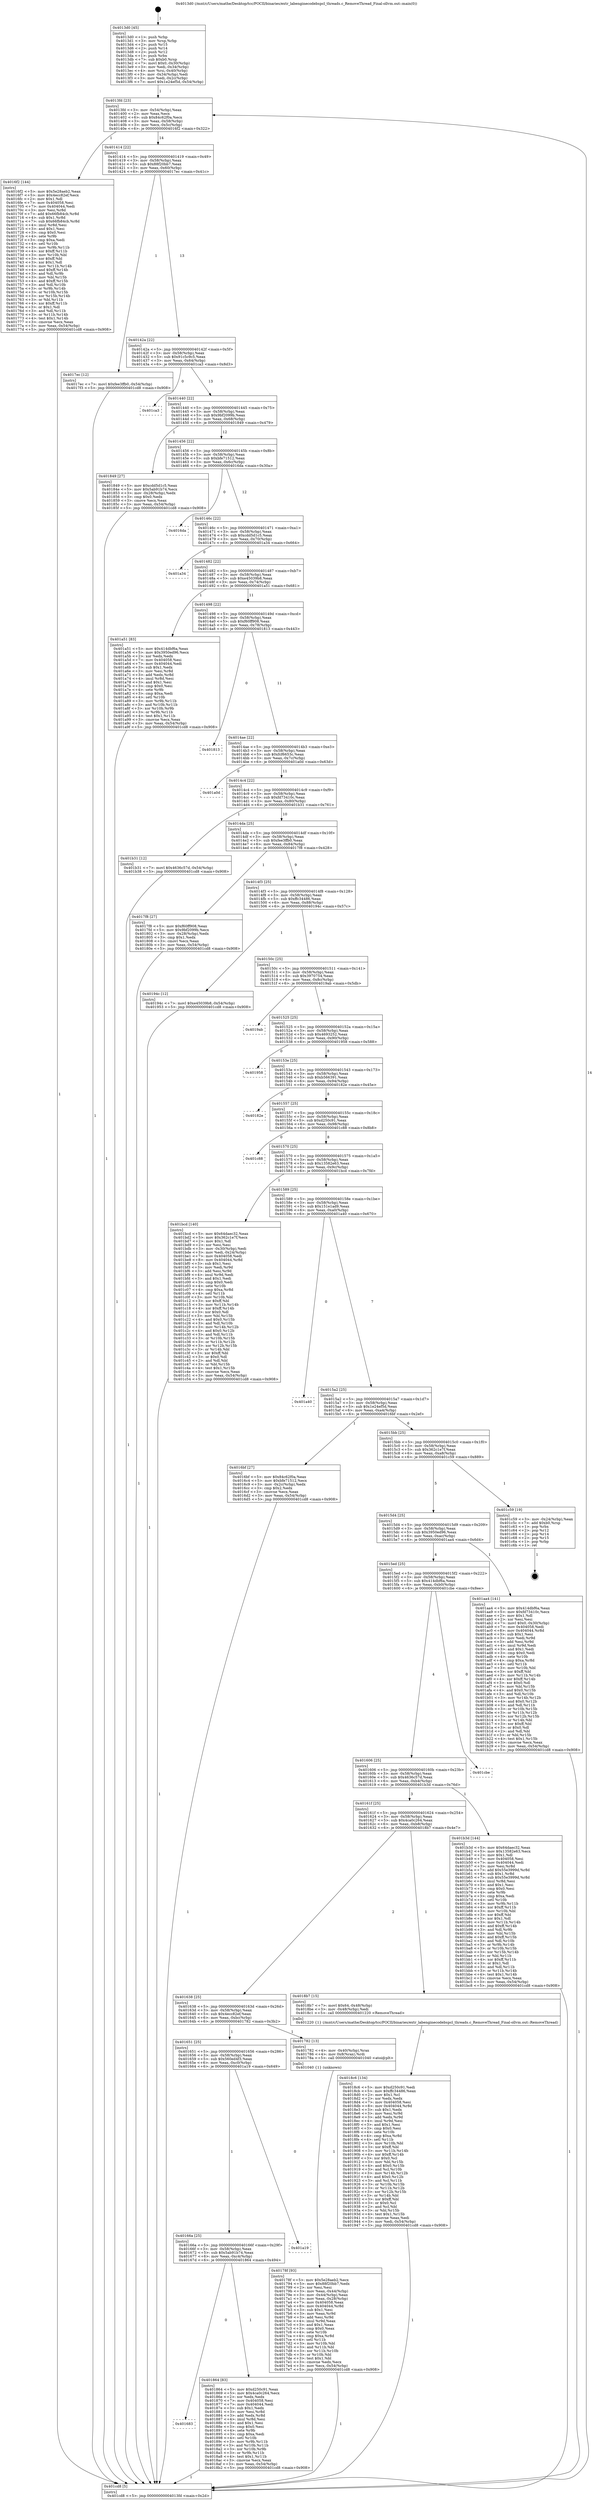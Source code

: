digraph "0x4013d0" {
  label = "0x4013d0 (/mnt/c/Users/mathe/Desktop/tcc/POCII/binaries/extr_labenginecodebspcl_threads.c_RemoveThread_Final-ollvm.out::main(0))"
  labelloc = "t"
  node[shape=record]

  Entry [label="",width=0.3,height=0.3,shape=circle,fillcolor=black,style=filled]
  "0x4013fd" [label="{
     0x4013fd [23]\l
     | [instrs]\l
     &nbsp;&nbsp;0x4013fd \<+3\>: mov -0x54(%rbp),%eax\l
     &nbsp;&nbsp;0x401400 \<+2\>: mov %eax,%ecx\l
     &nbsp;&nbsp;0x401402 \<+6\>: sub $0x84c62f0a,%ecx\l
     &nbsp;&nbsp;0x401408 \<+3\>: mov %eax,-0x58(%rbp)\l
     &nbsp;&nbsp;0x40140b \<+3\>: mov %ecx,-0x5c(%rbp)\l
     &nbsp;&nbsp;0x40140e \<+6\>: je 00000000004016f2 \<main+0x322\>\l
  }"]
  "0x4016f2" [label="{
     0x4016f2 [144]\l
     | [instrs]\l
     &nbsp;&nbsp;0x4016f2 \<+5\>: mov $0x5e28aeb2,%eax\l
     &nbsp;&nbsp;0x4016f7 \<+5\>: mov $0x4ecc82ef,%ecx\l
     &nbsp;&nbsp;0x4016fc \<+2\>: mov $0x1,%dl\l
     &nbsp;&nbsp;0x4016fe \<+7\>: mov 0x404058,%esi\l
     &nbsp;&nbsp;0x401705 \<+7\>: mov 0x404044,%edi\l
     &nbsp;&nbsp;0x40170c \<+3\>: mov %esi,%r8d\l
     &nbsp;&nbsp;0x40170f \<+7\>: add $0x66fb84cb,%r8d\l
     &nbsp;&nbsp;0x401716 \<+4\>: sub $0x1,%r8d\l
     &nbsp;&nbsp;0x40171a \<+7\>: sub $0x66fb84cb,%r8d\l
     &nbsp;&nbsp;0x401721 \<+4\>: imul %r8d,%esi\l
     &nbsp;&nbsp;0x401725 \<+3\>: and $0x1,%esi\l
     &nbsp;&nbsp;0x401728 \<+3\>: cmp $0x0,%esi\l
     &nbsp;&nbsp;0x40172b \<+4\>: sete %r9b\l
     &nbsp;&nbsp;0x40172f \<+3\>: cmp $0xa,%edi\l
     &nbsp;&nbsp;0x401732 \<+4\>: setl %r10b\l
     &nbsp;&nbsp;0x401736 \<+3\>: mov %r9b,%r11b\l
     &nbsp;&nbsp;0x401739 \<+4\>: xor $0xff,%r11b\l
     &nbsp;&nbsp;0x40173d \<+3\>: mov %r10b,%bl\l
     &nbsp;&nbsp;0x401740 \<+3\>: xor $0xff,%bl\l
     &nbsp;&nbsp;0x401743 \<+3\>: xor $0x1,%dl\l
     &nbsp;&nbsp;0x401746 \<+3\>: mov %r11b,%r14b\l
     &nbsp;&nbsp;0x401749 \<+4\>: and $0xff,%r14b\l
     &nbsp;&nbsp;0x40174d \<+3\>: and %dl,%r9b\l
     &nbsp;&nbsp;0x401750 \<+3\>: mov %bl,%r15b\l
     &nbsp;&nbsp;0x401753 \<+4\>: and $0xff,%r15b\l
     &nbsp;&nbsp;0x401757 \<+3\>: and %dl,%r10b\l
     &nbsp;&nbsp;0x40175a \<+3\>: or %r9b,%r14b\l
     &nbsp;&nbsp;0x40175d \<+3\>: or %r10b,%r15b\l
     &nbsp;&nbsp;0x401760 \<+3\>: xor %r15b,%r14b\l
     &nbsp;&nbsp;0x401763 \<+3\>: or %bl,%r11b\l
     &nbsp;&nbsp;0x401766 \<+4\>: xor $0xff,%r11b\l
     &nbsp;&nbsp;0x40176a \<+3\>: or $0x1,%dl\l
     &nbsp;&nbsp;0x40176d \<+3\>: and %dl,%r11b\l
     &nbsp;&nbsp;0x401770 \<+3\>: or %r11b,%r14b\l
     &nbsp;&nbsp;0x401773 \<+4\>: test $0x1,%r14b\l
     &nbsp;&nbsp;0x401777 \<+3\>: cmovne %ecx,%eax\l
     &nbsp;&nbsp;0x40177a \<+3\>: mov %eax,-0x54(%rbp)\l
     &nbsp;&nbsp;0x40177d \<+5\>: jmp 0000000000401cd8 \<main+0x908\>\l
  }"]
  "0x401414" [label="{
     0x401414 [22]\l
     | [instrs]\l
     &nbsp;&nbsp;0x401414 \<+5\>: jmp 0000000000401419 \<main+0x49\>\l
     &nbsp;&nbsp;0x401419 \<+3\>: mov -0x58(%rbp),%eax\l
     &nbsp;&nbsp;0x40141c \<+5\>: sub $0x88f20bb7,%eax\l
     &nbsp;&nbsp;0x401421 \<+3\>: mov %eax,-0x60(%rbp)\l
     &nbsp;&nbsp;0x401424 \<+6\>: je 00000000004017ec \<main+0x41c\>\l
  }"]
  Exit [label="",width=0.3,height=0.3,shape=circle,fillcolor=black,style=filled,peripheries=2]
  "0x4017ec" [label="{
     0x4017ec [12]\l
     | [instrs]\l
     &nbsp;&nbsp;0x4017ec \<+7\>: movl $0xfee3ffb0,-0x54(%rbp)\l
     &nbsp;&nbsp;0x4017f3 \<+5\>: jmp 0000000000401cd8 \<main+0x908\>\l
  }"]
  "0x40142a" [label="{
     0x40142a [22]\l
     | [instrs]\l
     &nbsp;&nbsp;0x40142a \<+5\>: jmp 000000000040142f \<main+0x5f\>\l
     &nbsp;&nbsp;0x40142f \<+3\>: mov -0x58(%rbp),%eax\l
     &nbsp;&nbsp;0x401432 \<+5\>: sub $0x91c5c9c5,%eax\l
     &nbsp;&nbsp;0x401437 \<+3\>: mov %eax,-0x64(%rbp)\l
     &nbsp;&nbsp;0x40143a \<+6\>: je 0000000000401ca3 \<main+0x8d3\>\l
  }"]
  "0x4018c6" [label="{
     0x4018c6 [134]\l
     | [instrs]\l
     &nbsp;&nbsp;0x4018c6 \<+5\>: mov $0xd250c91,%edi\l
     &nbsp;&nbsp;0x4018cb \<+5\>: mov $0xffc34486,%eax\l
     &nbsp;&nbsp;0x4018d0 \<+2\>: mov $0x1,%cl\l
     &nbsp;&nbsp;0x4018d2 \<+2\>: xor %edx,%edx\l
     &nbsp;&nbsp;0x4018d4 \<+7\>: mov 0x404058,%esi\l
     &nbsp;&nbsp;0x4018db \<+8\>: mov 0x404044,%r8d\l
     &nbsp;&nbsp;0x4018e3 \<+3\>: sub $0x1,%edx\l
     &nbsp;&nbsp;0x4018e6 \<+3\>: mov %esi,%r9d\l
     &nbsp;&nbsp;0x4018e9 \<+3\>: add %edx,%r9d\l
     &nbsp;&nbsp;0x4018ec \<+4\>: imul %r9d,%esi\l
     &nbsp;&nbsp;0x4018f0 \<+3\>: and $0x1,%esi\l
     &nbsp;&nbsp;0x4018f3 \<+3\>: cmp $0x0,%esi\l
     &nbsp;&nbsp;0x4018f6 \<+4\>: sete %r10b\l
     &nbsp;&nbsp;0x4018fa \<+4\>: cmp $0xa,%r8d\l
     &nbsp;&nbsp;0x4018fe \<+4\>: setl %r11b\l
     &nbsp;&nbsp;0x401902 \<+3\>: mov %r10b,%bl\l
     &nbsp;&nbsp;0x401905 \<+3\>: xor $0xff,%bl\l
     &nbsp;&nbsp;0x401908 \<+3\>: mov %r11b,%r14b\l
     &nbsp;&nbsp;0x40190b \<+4\>: xor $0xff,%r14b\l
     &nbsp;&nbsp;0x40190f \<+3\>: xor $0x0,%cl\l
     &nbsp;&nbsp;0x401912 \<+3\>: mov %bl,%r15b\l
     &nbsp;&nbsp;0x401915 \<+4\>: and $0x0,%r15b\l
     &nbsp;&nbsp;0x401919 \<+3\>: and %cl,%r10b\l
     &nbsp;&nbsp;0x40191c \<+3\>: mov %r14b,%r12b\l
     &nbsp;&nbsp;0x40191f \<+4\>: and $0x0,%r12b\l
     &nbsp;&nbsp;0x401923 \<+3\>: and %cl,%r11b\l
     &nbsp;&nbsp;0x401926 \<+3\>: or %r10b,%r15b\l
     &nbsp;&nbsp;0x401929 \<+3\>: or %r11b,%r12b\l
     &nbsp;&nbsp;0x40192c \<+3\>: xor %r12b,%r15b\l
     &nbsp;&nbsp;0x40192f \<+3\>: or %r14b,%bl\l
     &nbsp;&nbsp;0x401932 \<+3\>: xor $0xff,%bl\l
     &nbsp;&nbsp;0x401935 \<+3\>: or $0x0,%cl\l
     &nbsp;&nbsp;0x401938 \<+2\>: and %cl,%bl\l
     &nbsp;&nbsp;0x40193a \<+3\>: or %bl,%r15b\l
     &nbsp;&nbsp;0x40193d \<+4\>: test $0x1,%r15b\l
     &nbsp;&nbsp;0x401941 \<+3\>: cmovne %eax,%edi\l
     &nbsp;&nbsp;0x401944 \<+3\>: mov %edi,-0x54(%rbp)\l
     &nbsp;&nbsp;0x401947 \<+5\>: jmp 0000000000401cd8 \<main+0x908\>\l
  }"]
  "0x401ca3" [label="{
     0x401ca3\l
  }", style=dashed]
  "0x401440" [label="{
     0x401440 [22]\l
     | [instrs]\l
     &nbsp;&nbsp;0x401440 \<+5\>: jmp 0000000000401445 \<main+0x75\>\l
     &nbsp;&nbsp;0x401445 \<+3\>: mov -0x58(%rbp),%eax\l
     &nbsp;&nbsp;0x401448 \<+5\>: sub $0x9bf2099b,%eax\l
     &nbsp;&nbsp;0x40144d \<+3\>: mov %eax,-0x68(%rbp)\l
     &nbsp;&nbsp;0x401450 \<+6\>: je 0000000000401849 \<main+0x479\>\l
  }"]
  "0x401683" [label="{
     0x401683\l
  }", style=dashed]
  "0x401849" [label="{
     0x401849 [27]\l
     | [instrs]\l
     &nbsp;&nbsp;0x401849 \<+5\>: mov $0xcdd5d1c5,%eax\l
     &nbsp;&nbsp;0x40184e \<+5\>: mov $0x5ab91b74,%ecx\l
     &nbsp;&nbsp;0x401853 \<+3\>: mov -0x28(%rbp),%edx\l
     &nbsp;&nbsp;0x401856 \<+3\>: cmp $0x0,%edx\l
     &nbsp;&nbsp;0x401859 \<+3\>: cmove %ecx,%eax\l
     &nbsp;&nbsp;0x40185c \<+3\>: mov %eax,-0x54(%rbp)\l
     &nbsp;&nbsp;0x40185f \<+5\>: jmp 0000000000401cd8 \<main+0x908\>\l
  }"]
  "0x401456" [label="{
     0x401456 [22]\l
     | [instrs]\l
     &nbsp;&nbsp;0x401456 \<+5\>: jmp 000000000040145b \<main+0x8b\>\l
     &nbsp;&nbsp;0x40145b \<+3\>: mov -0x58(%rbp),%eax\l
     &nbsp;&nbsp;0x40145e \<+5\>: sub $0xbfe71512,%eax\l
     &nbsp;&nbsp;0x401463 \<+3\>: mov %eax,-0x6c(%rbp)\l
     &nbsp;&nbsp;0x401466 \<+6\>: je 00000000004016da \<main+0x30a\>\l
  }"]
  "0x401864" [label="{
     0x401864 [83]\l
     | [instrs]\l
     &nbsp;&nbsp;0x401864 \<+5\>: mov $0xd250c91,%eax\l
     &nbsp;&nbsp;0x401869 \<+5\>: mov $0x4ca0c264,%ecx\l
     &nbsp;&nbsp;0x40186e \<+2\>: xor %edx,%edx\l
     &nbsp;&nbsp;0x401870 \<+7\>: mov 0x404058,%esi\l
     &nbsp;&nbsp;0x401877 \<+7\>: mov 0x404044,%edi\l
     &nbsp;&nbsp;0x40187e \<+3\>: sub $0x1,%edx\l
     &nbsp;&nbsp;0x401881 \<+3\>: mov %esi,%r8d\l
     &nbsp;&nbsp;0x401884 \<+3\>: add %edx,%r8d\l
     &nbsp;&nbsp;0x401887 \<+4\>: imul %r8d,%esi\l
     &nbsp;&nbsp;0x40188b \<+3\>: and $0x1,%esi\l
     &nbsp;&nbsp;0x40188e \<+3\>: cmp $0x0,%esi\l
     &nbsp;&nbsp;0x401891 \<+4\>: sete %r9b\l
     &nbsp;&nbsp;0x401895 \<+3\>: cmp $0xa,%edi\l
     &nbsp;&nbsp;0x401898 \<+4\>: setl %r10b\l
     &nbsp;&nbsp;0x40189c \<+3\>: mov %r9b,%r11b\l
     &nbsp;&nbsp;0x40189f \<+3\>: and %r10b,%r11b\l
     &nbsp;&nbsp;0x4018a2 \<+3\>: xor %r10b,%r9b\l
     &nbsp;&nbsp;0x4018a5 \<+3\>: or %r9b,%r11b\l
     &nbsp;&nbsp;0x4018a8 \<+4\>: test $0x1,%r11b\l
     &nbsp;&nbsp;0x4018ac \<+3\>: cmovne %ecx,%eax\l
     &nbsp;&nbsp;0x4018af \<+3\>: mov %eax,-0x54(%rbp)\l
     &nbsp;&nbsp;0x4018b2 \<+5\>: jmp 0000000000401cd8 \<main+0x908\>\l
  }"]
  "0x4016da" [label="{
     0x4016da\l
  }", style=dashed]
  "0x40146c" [label="{
     0x40146c [22]\l
     | [instrs]\l
     &nbsp;&nbsp;0x40146c \<+5\>: jmp 0000000000401471 \<main+0xa1\>\l
     &nbsp;&nbsp;0x401471 \<+3\>: mov -0x58(%rbp),%eax\l
     &nbsp;&nbsp;0x401474 \<+5\>: sub $0xcdd5d1c5,%eax\l
     &nbsp;&nbsp;0x401479 \<+3\>: mov %eax,-0x70(%rbp)\l
     &nbsp;&nbsp;0x40147c \<+6\>: je 0000000000401a34 \<main+0x664\>\l
  }"]
  "0x40166a" [label="{
     0x40166a [25]\l
     | [instrs]\l
     &nbsp;&nbsp;0x40166a \<+5\>: jmp 000000000040166f \<main+0x29f\>\l
     &nbsp;&nbsp;0x40166f \<+3\>: mov -0x58(%rbp),%eax\l
     &nbsp;&nbsp;0x401672 \<+5\>: sub $0x5ab91b74,%eax\l
     &nbsp;&nbsp;0x401677 \<+6\>: mov %eax,-0xc4(%rbp)\l
     &nbsp;&nbsp;0x40167d \<+6\>: je 0000000000401864 \<main+0x494\>\l
  }"]
  "0x401a34" [label="{
     0x401a34\l
  }", style=dashed]
  "0x401482" [label="{
     0x401482 [22]\l
     | [instrs]\l
     &nbsp;&nbsp;0x401482 \<+5\>: jmp 0000000000401487 \<main+0xb7\>\l
     &nbsp;&nbsp;0x401487 \<+3\>: mov -0x58(%rbp),%eax\l
     &nbsp;&nbsp;0x40148a \<+5\>: sub $0xe45039b8,%eax\l
     &nbsp;&nbsp;0x40148f \<+3\>: mov %eax,-0x74(%rbp)\l
     &nbsp;&nbsp;0x401492 \<+6\>: je 0000000000401a51 \<main+0x681\>\l
  }"]
  "0x401a19" [label="{
     0x401a19\l
  }", style=dashed]
  "0x401a51" [label="{
     0x401a51 [83]\l
     | [instrs]\l
     &nbsp;&nbsp;0x401a51 \<+5\>: mov $0x414dbf6a,%eax\l
     &nbsp;&nbsp;0x401a56 \<+5\>: mov $0x3950ed96,%ecx\l
     &nbsp;&nbsp;0x401a5b \<+2\>: xor %edx,%edx\l
     &nbsp;&nbsp;0x401a5d \<+7\>: mov 0x404058,%esi\l
     &nbsp;&nbsp;0x401a64 \<+7\>: mov 0x404044,%edi\l
     &nbsp;&nbsp;0x401a6b \<+3\>: sub $0x1,%edx\l
     &nbsp;&nbsp;0x401a6e \<+3\>: mov %esi,%r8d\l
     &nbsp;&nbsp;0x401a71 \<+3\>: add %edx,%r8d\l
     &nbsp;&nbsp;0x401a74 \<+4\>: imul %r8d,%esi\l
     &nbsp;&nbsp;0x401a78 \<+3\>: and $0x1,%esi\l
     &nbsp;&nbsp;0x401a7b \<+3\>: cmp $0x0,%esi\l
     &nbsp;&nbsp;0x401a7e \<+4\>: sete %r9b\l
     &nbsp;&nbsp;0x401a82 \<+3\>: cmp $0xa,%edi\l
     &nbsp;&nbsp;0x401a85 \<+4\>: setl %r10b\l
     &nbsp;&nbsp;0x401a89 \<+3\>: mov %r9b,%r11b\l
     &nbsp;&nbsp;0x401a8c \<+3\>: and %r10b,%r11b\l
     &nbsp;&nbsp;0x401a8f \<+3\>: xor %r10b,%r9b\l
     &nbsp;&nbsp;0x401a92 \<+3\>: or %r9b,%r11b\l
     &nbsp;&nbsp;0x401a95 \<+4\>: test $0x1,%r11b\l
     &nbsp;&nbsp;0x401a99 \<+3\>: cmovne %ecx,%eax\l
     &nbsp;&nbsp;0x401a9c \<+3\>: mov %eax,-0x54(%rbp)\l
     &nbsp;&nbsp;0x401a9f \<+5\>: jmp 0000000000401cd8 \<main+0x908\>\l
  }"]
  "0x401498" [label="{
     0x401498 [22]\l
     | [instrs]\l
     &nbsp;&nbsp;0x401498 \<+5\>: jmp 000000000040149d \<main+0xcd\>\l
     &nbsp;&nbsp;0x40149d \<+3\>: mov -0x58(%rbp),%eax\l
     &nbsp;&nbsp;0x4014a0 \<+5\>: sub $0xf60ff908,%eax\l
     &nbsp;&nbsp;0x4014a5 \<+3\>: mov %eax,-0x78(%rbp)\l
     &nbsp;&nbsp;0x4014a8 \<+6\>: je 0000000000401813 \<main+0x443\>\l
  }"]
  "0x40178f" [label="{
     0x40178f [93]\l
     | [instrs]\l
     &nbsp;&nbsp;0x40178f \<+5\>: mov $0x5e28aeb2,%ecx\l
     &nbsp;&nbsp;0x401794 \<+5\>: mov $0x88f20bb7,%edx\l
     &nbsp;&nbsp;0x401799 \<+2\>: xor %esi,%esi\l
     &nbsp;&nbsp;0x40179b \<+3\>: mov %eax,-0x44(%rbp)\l
     &nbsp;&nbsp;0x40179e \<+3\>: mov -0x44(%rbp),%eax\l
     &nbsp;&nbsp;0x4017a1 \<+3\>: mov %eax,-0x28(%rbp)\l
     &nbsp;&nbsp;0x4017a4 \<+7\>: mov 0x404058,%eax\l
     &nbsp;&nbsp;0x4017ab \<+8\>: mov 0x404044,%r8d\l
     &nbsp;&nbsp;0x4017b3 \<+3\>: sub $0x1,%esi\l
     &nbsp;&nbsp;0x4017b6 \<+3\>: mov %eax,%r9d\l
     &nbsp;&nbsp;0x4017b9 \<+3\>: add %esi,%r9d\l
     &nbsp;&nbsp;0x4017bc \<+4\>: imul %r9d,%eax\l
     &nbsp;&nbsp;0x4017c0 \<+3\>: and $0x1,%eax\l
     &nbsp;&nbsp;0x4017c3 \<+3\>: cmp $0x0,%eax\l
     &nbsp;&nbsp;0x4017c6 \<+4\>: sete %r10b\l
     &nbsp;&nbsp;0x4017ca \<+4\>: cmp $0xa,%r8d\l
     &nbsp;&nbsp;0x4017ce \<+4\>: setl %r11b\l
     &nbsp;&nbsp;0x4017d2 \<+3\>: mov %r10b,%bl\l
     &nbsp;&nbsp;0x4017d5 \<+3\>: and %r11b,%bl\l
     &nbsp;&nbsp;0x4017d8 \<+3\>: xor %r11b,%r10b\l
     &nbsp;&nbsp;0x4017db \<+3\>: or %r10b,%bl\l
     &nbsp;&nbsp;0x4017de \<+3\>: test $0x1,%bl\l
     &nbsp;&nbsp;0x4017e1 \<+3\>: cmovne %edx,%ecx\l
     &nbsp;&nbsp;0x4017e4 \<+3\>: mov %ecx,-0x54(%rbp)\l
     &nbsp;&nbsp;0x4017e7 \<+5\>: jmp 0000000000401cd8 \<main+0x908\>\l
  }"]
  "0x401813" [label="{
     0x401813\l
  }", style=dashed]
  "0x4014ae" [label="{
     0x4014ae [22]\l
     | [instrs]\l
     &nbsp;&nbsp;0x4014ae \<+5\>: jmp 00000000004014b3 \<main+0xe3\>\l
     &nbsp;&nbsp;0x4014b3 \<+3\>: mov -0x58(%rbp),%eax\l
     &nbsp;&nbsp;0x4014b6 \<+5\>: sub $0xfcf6653c,%eax\l
     &nbsp;&nbsp;0x4014bb \<+3\>: mov %eax,-0x7c(%rbp)\l
     &nbsp;&nbsp;0x4014be \<+6\>: je 0000000000401a0d \<main+0x63d\>\l
  }"]
  "0x401651" [label="{
     0x401651 [25]\l
     | [instrs]\l
     &nbsp;&nbsp;0x401651 \<+5\>: jmp 0000000000401656 \<main+0x286\>\l
     &nbsp;&nbsp;0x401656 \<+3\>: mov -0x58(%rbp),%eax\l
     &nbsp;&nbsp;0x401659 \<+5\>: sub $0x560ed4f3,%eax\l
     &nbsp;&nbsp;0x40165e \<+6\>: mov %eax,-0xc0(%rbp)\l
     &nbsp;&nbsp;0x401664 \<+6\>: je 0000000000401a19 \<main+0x649\>\l
  }"]
  "0x401a0d" [label="{
     0x401a0d\l
  }", style=dashed]
  "0x4014c4" [label="{
     0x4014c4 [22]\l
     | [instrs]\l
     &nbsp;&nbsp;0x4014c4 \<+5\>: jmp 00000000004014c9 \<main+0xf9\>\l
     &nbsp;&nbsp;0x4014c9 \<+3\>: mov -0x58(%rbp),%eax\l
     &nbsp;&nbsp;0x4014cc \<+5\>: sub $0xfd73410c,%eax\l
     &nbsp;&nbsp;0x4014d1 \<+3\>: mov %eax,-0x80(%rbp)\l
     &nbsp;&nbsp;0x4014d4 \<+6\>: je 0000000000401b31 \<main+0x761\>\l
  }"]
  "0x401782" [label="{
     0x401782 [13]\l
     | [instrs]\l
     &nbsp;&nbsp;0x401782 \<+4\>: mov -0x40(%rbp),%rax\l
     &nbsp;&nbsp;0x401786 \<+4\>: mov 0x8(%rax),%rdi\l
     &nbsp;&nbsp;0x40178a \<+5\>: call 0000000000401040 \<atoi@plt\>\l
     | [calls]\l
     &nbsp;&nbsp;0x401040 \{1\} (unknown)\l
  }"]
  "0x401b31" [label="{
     0x401b31 [12]\l
     | [instrs]\l
     &nbsp;&nbsp;0x401b31 \<+7\>: movl $0x4636c57d,-0x54(%rbp)\l
     &nbsp;&nbsp;0x401b38 \<+5\>: jmp 0000000000401cd8 \<main+0x908\>\l
  }"]
  "0x4014da" [label="{
     0x4014da [25]\l
     | [instrs]\l
     &nbsp;&nbsp;0x4014da \<+5\>: jmp 00000000004014df \<main+0x10f\>\l
     &nbsp;&nbsp;0x4014df \<+3\>: mov -0x58(%rbp),%eax\l
     &nbsp;&nbsp;0x4014e2 \<+5\>: sub $0xfee3ffb0,%eax\l
     &nbsp;&nbsp;0x4014e7 \<+6\>: mov %eax,-0x84(%rbp)\l
     &nbsp;&nbsp;0x4014ed \<+6\>: je 00000000004017f8 \<main+0x428\>\l
  }"]
  "0x401638" [label="{
     0x401638 [25]\l
     | [instrs]\l
     &nbsp;&nbsp;0x401638 \<+5\>: jmp 000000000040163d \<main+0x26d\>\l
     &nbsp;&nbsp;0x40163d \<+3\>: mov -0x58(%rbp),%eax\l
     &nbsp;&nbsp;0x401640 \<+5\>: sub $0x4ecc82ef,%eax\l
     &nbsp;&nbsp;0x401645 \<+6\>: mov %eax,-0xbc(%rbp)\l
     &nbsp;&nbsp;0x40164b \<+6\>: je 0000000000401782 \<main+0x3b2\>\l
  }"]
  "0x4017f8" [label="{
     0x4017f8 [27]\l
     | [instrs]\l
     &nbsp;&nbsp;0x4017f8 \<+5\>: mov $0xf60ff908,%eax\l
     &nbsp;&nbsp;0x4017fd \<+5\>: mov $0x9bf2099b,%ecx\l
     &nbsp;&nbsp;0x401802 \<+3\>: mov -0x28(%rbp),%edx\l
     &nbsp;&nbsp;0x401805 \<+3\>: cmp $0x1,%edx\l
     &nbsp;&nbsp;0x401808 \<+3\>: cmovl %ecx,%eax\l
     &nbsp;&nbsp;0x40180b \<+3\>: mov %eax,-0x54(%rbp)\l
     &nbsp;&nbsp;0x40180e \<+5\>: jmp 0000000000401cd8 \<main+0x908\>\l
  }"]
  "0x4014f3" [label="{
     0x4014f3 [25]\l
     | [instrs]\l
     &nbsp;&nbsp;0x4014f3 \<+5\>: jmp 00000000004014f8 \<main+0x128\>\l
     &nbsp;&nbsp;0x4014f8 \<+3\>: mov -0x58(%rbp),%eax\l
     &nbsp;&nbsp;0x4014fb \<+5\>: sub $0xffc34486,%eax\l
     &nbsp;&nbsp;0x401500 \<+6\>: mov %eax,-0x88(%rbp)\l
     &nbsp;&nbsp;0x401506 \<+6\>: je 000000000040194c \<main+0x57c\>\l
  }"]
  "0x4018b7" [label="{
     0x4018b7 [15]\l
     | [instrs]\l
     &nbsp;&nbsp;0x4018b7 \<+7\>: movl $0x64,-0x48(%rbp)\l
     &nbsp;&nbsp;0x4018be \<+3\>: mov -0x48(%rbp),%edi\l
     &nbsp;&nbsp;0x4018c1 \<+5\>: call 0000000000401220 \<RemoveThread\>\l
     | [calls]\l
     &nbsp;&nbsp;0x401220 \{1\} (/mnt/c/Users/mathe/Desktop/tcc/POCII/binaries/extr_labenginecodebspcl_threads.c_RemoveThread_Final-ollvm.out::RemoveThread)\l
  }"]
  "0x40194c" [label="{
     0x40194c [12]\l
     | [instrs]\l
     &nbsp;&nbsp;0x40194c \<+7\>: movl $0xe45039b8,-0x54(%rbp)\l
     &nbsp;&nbsp;0x401953 \<+5\>: jmp 0000000000401cd8 \<main+0x908\>\l
  }"]
  "0x40150c" [label="{
     0x40150c [25]\l
     | [instrs]\l
     &nbsp;&nbsp;0x40150c \<+5\>: jmp 0000000000401511 \<main+0x141\>\l
     &nbsp;&nbsp;0x401511 \<+3\>: mov -0x58(%rbp),%eax\l
     &nbsp;&nbsp;0x401514 \<+5\>: sub $0x3970754,%eax\l
     &nbsp;&nbsp;0x401519 \<+6\>: mov %eax,-0x8c(%rbp)\l
     &nbsp;&nbsp;0x40151f \<+6\>: je 00000000004019ab \<main+0x5db\>\l
  }"]
  "0x40161f" [label="{
     0x40161f [25]\l
     | [instrs]\l
     &nbsp;&nbsp;0x40161f \<+5\>: jmp 0000000000401624 \<main+0x254\>\l
     &nbsp;&nbsp;0x401624 \<+3\>: mov -0x58(%rbp),%eax\l
     &nbsp;&nbsp;0x401627 \<+5\>: sub $0x4ca0c264,%eax\l
     &nbsp;&nbsp;0x40162c \<+6\>: mov %eax,-0xb8(%rbp)\l
     &nbsp;&nbsp;0x401632 \<+6\>: je 00000000004018b7 \<main+0x4e7\>\l
  }"]
  "0x4019ab" [label="{
     0x4019ab\l
  }", style=dashed]
  "0x401525" [label="{
     0x401525 [25]\l
     | [instrs]\l
     &nbsp;&nbsp;0x401525 \<+5\>: jmp 000000000040152a \<main+0x15a\>\l
     &nbsp;&nbsp;0x40152a \<+3\>: mov -0x58(%rbp),%eax\l
     &nbsp;&nbsp;0x40152d \<+5\>: sub $0x4693252,%eax\l
     &nbsp;&nbsp;0x401532 \<+6\>: mov %eax,-0x90(%rbp)\l
     &nbsp;&nbsp;0x401538 \<+6\>: je 0000000000401958 \<main+0x588\>\l
  }"]
  "0x401b3d" [label="{
     0x401b3d [144]\l
     | [instrs]\l
     &nbsp;&nbsp;0x401b3d \<+5\>: mov $0x64daec32,%eax\l
     &nbsp;&nbsp;0x401b42 \<+5\>: mov $0x13582e63,%ecx\l
     &nbsp;&nbsp;0x401b47 \<+2\>: mov $0x1,%dl\l
     &nbsp;&nbsp;0x401b49 \<+7\>: mov 0x404058,%esi\l
     &nbsp;&nbsp;0x401b50 \<+7\>: mov 0x404044,%edi\l
     &nbsp;&nbsp;0x401b57 \<+3\>: mov %esi,%r8d\l
     &nbsp;&nbsp;0x401b5a \<+7\>: add $0x55e3999d,%r8d\l
     &nbsp;&nbsp;0x401b61 \<+4\>: sub $0x1,%r8d\l
     &nbsp;&nbsp;0x401b65 \<+7\>: sub $0x55e3999d,%r8d\l
     &nbsp;&nbsp;0x401b6c \<+4\>: imul %r8d,%esi\l
     &nbsp;&nbsp;0x401b70 \<+3\>: and $0x1,%esi\l
     &nbsp;&nbsp;0x401b73 \<+3\>: cmp $0x0,%esi\l
     &nbsp;&nbsp;0x401b76 \<+4\>: sete %r9b\l
     &nbsp;&nbsp;0x401b7a \<+3\>: cmp $0xa,%edi\l
     &nbsp;&nbsp;0x401b7d \<+4\>: setl %r10b\l
     &nbsp;&nbsp;0x401b81 \<+3\>: mov %r9b,%r11b\l
     &nbsp;&nbsp;0x401b84 \<+4\>: xor $0xff,%r11b\l
     &nbsp;&nbsp;0x401b88 \<+3\>: mov %r10b,%bl\l
     &nbsp;&nbsp;0x401b8b \<+3\>: xor $0xff,%bl\l
     &nbsp;&nbsp;0x401b8e \<+3\>: xor $0x1,%dl\l
     &nbsp;&nbsp;0x401b91 \<+3\>: mov %r11b,%r14b\l
     &nbsp;&nbsp;0x401b94 \<+4\>: and $0xff,%r14b\l
     &nbsp;&nbsp;0x401b98 \<+3\>: and %dl,%r9b\l
     &nbsp;&nbsp;0x401b9b \<+3\>: mov %bl,%r15b\l
     &nbsp;&nbsp;0x401b9e \<+4\>: and $0xff,%r15b\l
     &nbsp;&nbsp;0x401ba2 \<+3\>: and %dl,%r10b\l
     &nbsp;&nbsp;0x401ba5 \<+3\>: or %r9b,%r14b\l
     &nbsp;&nbsp;0x401ba8 \<+3\>: or %r10b,%r15b\l
     &nbsp;&nbsp;0x401bab \<+3\>: xor %r15b,%r14b\l
     &nbsp;&nbsp;0x401bae \<+3\>: or %bl,%r11b\l
     &nbsp;&nbsp;0x401bb1 \<+4\>: xor $0xff,%r11b\l
     &nbsp;&nbsp;0x401bb5 \<+3\>: or $0x1,%dl\l
     &nbsp;&nbsp;0x401bb8 \<+3\>: and %dl,%r11b\l
     &nbsp;&nbsp;0x401bbb \<+3\>: or %r11b,%r14b\l
     &nbsp;&nbsp;0x401bbe \<+4\>: test $0x1,%r14b\l
     &nbsp;&nbsp;0x401bc2 \<+3\>: cmovne %ecx,%eax\l
     &nbsp;&nbsp;0x401bc5 \<+3\>: mov %eax,-0x54(%rbp)\l
     &nbsp;&nbsp;0x401bc8 \<+5\>: jmp 0000000000401cd8 \<main+0x908\>\l
  }"]
  "0x401958" [label="{
     0x401958\l
  }", style=dashed]
  "0x40153e" [label="{
     0x40153e [25]\l
     | [instrs]\l
     &nbsp;&nbsp;0x40153e \<+5\>: jmp 0000000000401543 \<main+0x173\>\l
     &nbsp;&nbsp;0x401543 \<+3\>: mov -0x58(%rbp),%eax\l
     &nbsp;&nbsp;0x401546 \<+5\>: sub $0xb566391,%eax\l
     &nbsp;&nbsp;0x40154b \<+6\>: mov %eax,-0x94(%rbp)\l
     &nbsp;&nbsp;0x401551 \<+6\>: je 000000000040182e \<main+0x45e\>\l
  }"]
  "0x401606" [label="{
     0x401606 [25]\l
     | [instrs]\l
     &nbsp;&nbsp;0x401606 \<+5\>: jmp 000000000040160b \<main+0x23b\>\l
     &nbsp;&nbsp;0x40160b \<+3\>: mov -0x58(%rbp),%eax\l
     &nbsp;&nbsp;0x40160e \<+5\>: sub $0x4636c57d,%eax\l
     &nbsp;&nbsp;0x401613 \<+6\>: mov %eax,-0xb4(%rbp)\l
     &nbsp;&nbsp;0x401619 \<+6\>: je 0000000000401b3d \<main+0x76d\>\l
  }"]
  "0x40182e" [label="{
     0x40182e\l
  }", style=dashed]
  "0x401557" [label="{
     0x401557 [25]\l
     | [instrs]\l
     &nbsp;&nbsp;0x401557 \<+5\>: jmp 000000000040155c \<main+0x18c\>\l
     &nbsp;&nbsp;0x40155c \<+3\>: mov -0x58(%rbp),%eax\l
     &nbsp;&nbsp;0x40155f \<+5\>: sub $0xd250c91,%eax\l
     &nbsp;&nbsp;0x401564 \<+6\>: mov %eax,-0x98(%rbp)\l
     &nbsp;&nbsp;0x40156a \<+6\>: je 0000000000401c88 \<main+0x8b8\>\l
  }"]
  "0x401cbe" [label="{
     0x401cbe\l
  }", style=dashed]
  "0x401c88" [label="{
     0x401c88\l
  }", style=dashed]
  "0x401570" [label="{
     0x401570 [25]\l
     | [instrs]\l
     &nbsp;&nbsp;0x401570 \<+5\>: jmp 0000000000401575 \<main+0x1a5\>\l
     &nbsp;&nbsp;0x401575 \<+3\>: mov -0x58(%rbp),%eax\l
     &nbsp;&nbsp;0x401578 \<+5\>: sub $0x13582e63,%eax\l
     &nbsp;&nbsp;0x40157d \<+6\>: mov %eax,-0x9c(%rbp)\l
     &nbsp;&nbsp;0x401583 \<+6\>: je 0000000000401bcd \<main+0x7fd\>\l
  }"]
  "0x4015ed" [label="{
     0x4015ed [25]\l
     | [instrs]\l
     &nbsp;&nbsp;0x4015ed \<+5\>: jmp 00000000004015f2 \<main+0x222\>\l
     &nbsp;&nbsp;0x4015f2 \<+3\>: mov -0x58(%rbp),%eax\l
     &nbsp;&nbsp;0x4015f5 \<+5\>: sub $0x414dbf6a,%eax\l
     &nbsp;&nbsp;0x4015fa \<+6\>: mov %eax,-0xb0(%rbp)\l
     &nbsp;&nbsp;0x401600 \<+6\>: je 0000000000401cbe \<main+0x8ee\>\l
  }"]
  "0x401bcd" [label="{
     0x401bcd [140]\l
     | [instrs]\l
     &nbsp;&nbsp;0x401bcd \<+5\>: mov $0x64daec32,%eax\l
     &nbsp;&nbsp;0x401bd2 \<+5\>: mov $0x362c1e7f,%ecx\l
     &nbsp;&nbsp;0x401bd7 \<+2\>: mov $0x1,%dl\l
     &nbsp;&nbsp;0x401bd9 \<+2\>: xor %esi,%esi\l
     &nbsp;&nbsp;0x401bdb \<+3\>: mov -0x30(%rbp),%edi\l
     &nbsp;&nbsp;0x401bde \<+3\>: mov %edi,-0x24(%rbp)\l
     &nbsp;&nbsp;0x401be1 \<+7\>: mov 0x404058,%edi\l
     &nbsp;&nbsp;0x401be8 \<+8\>: mov 0x404044,%r8d\l
     &nbsp;&nbsp;0x401bf0 \<+3\>: sub $0x1,%esi\l
     &nbsp;&nbsp;0x401bf3 \<+3\>: mov %edi,%r9d\l
     &nbsp;&nbsp;0x401bf6 \<+3\>: add %esi,%r9d\l
     &nbsp;&nbsp;0x401bf9 \<+4\>: imul %r9d,%edi\l
     &nbsp;&nbsp;0x401bfd \<+3\>: and $0x1,%edi\l
     &nbsp;&nbsp;0x401c00 \<+3\>: cmp $0x0,%edi\l
     &nbsp;&nbsp;0x401c03 \<+4\>: sete %r10b\l
     &nbsp;&nbsp;0x401c07 \<+4\>: cmp $0xa,%r8d\l
     &nbsp;&nbsp;0x401c0b \<+4\>: setl %r11b\l
     &nbsp;&nbsp;0x401c0f \<+3\>: mov %r10b,%bl\l
     &nbsp;&nbsp;0x401c12 \<+3\>: xor $0xff,%bl\l
     &nbsp;&nbsp;0x401c15 \<+3\>: mov %r11b,%r14b\l
     &nbsp;&nbsp;0x401c18 \<+4\>: xor $0xff,%r14b\l
     &nbsp;&nbsp;0x401c1c \<+3\>: xor $0x0,%dl\l
     &nbsp;&nbsp;0x401c1f \<+3\>: mov %bl,%r15b\l
     &nbsp;&nbsp;0x401c22 \<+4\>: and $0x0,%r15b\l
     &nbsp;&nbsp;0x401c26 \<+3\>: and %dl,%r10b\l
     &nbsp;&nbsp;0x401c29 \<+3\>: mov %r14b,%r12b\l
     &nbsp;&nbsp;0x401c2c \<+4\>: and $0x0,%r12b\l
     &nbsp;&nbsp;0x401c30 \<+3\>: and %dl,%r11b\l
     &nbsp;&nbsp;0x401c33 \<+3\>: or %r10b,%r15b\l
     &nbsp;&nbsp;0x401c36 \<+3\>: or %r11b,%r12b\l
     &nbsp;&nbsp;0x401c39 \<+3\>: xor %r12b,%r15b\l
     &nbsp;&nbsp;0x401c3c \<+3\>: or %r14b,%bl\l
     &nbsp;&nbsp;0x401c3f \<+3\>: xor $0xff,%bl\l
     &nbsp;&nbsp;0x401c42 \<+3\>: or $0x0,%dl\l
     &nbsp;&nbsp;0x401c45 \<+2\>: and %dl,%bl\l
     &nbsp;&nbsp;0x401c47 \<+3\>: or %bl,%r15b\l
     &nbsp;&nbsp;0x401c4a \<+4\>: test $0x1,%r15b\l
     &nbsp;&nbsp;0x401c4e \<+3\>: cmovne %ecx,%eax\l
     &nbsp;&nbsp;0x401c51 \<+3\>: mov %eax,-0x54(%rbp)\l
     &nbsp;&nbsp;0x401c54 \<+5\>: jmp 0000000000401cd8 \<main+0x908\>\l
  }"]
  "0x401589" [label="{
     0x401589 [25]\l
     | [instrs]\l
     &nbsp;&nbsp;0x401589 \<+5\>: jmp 000000000040158e \<main+0x1be\>\l
     &nbsp;&nbsp;0x40158e \<+3\>: mov -0x58(%rbp),%eax\l
     &nbsp;&nbsp;0x401591 \<+5\>: sub $0x151e1ad9,%eax\l
     &nbsp;&nbsp;0x401596 \<+6\>: mov %eax,-0xa0(%rbp)\l
     &nbsp;&nbsp;0x40159c \<+6\>: je 0000000000401a40 \<main+0x670\>\l
  }"]
  "0x401aa4" [label="{
     0x401aa4 [141]\l
     | [instrs]\l
     &nbsp;&nbsp;0x401aa4 \<+5\>: mov $0x414dbf6a,%eax\l
     &nbsp;&nbsp;0x401aa9 \<+5\>: mov $0xfd73410c,%ecx\l
     &nbsp;&nbsp;0x401aae \<+2\>: mov $0x1,%dl\l
     &nbsp;&nbsp;0x401ab0 \<+2\>: xor %esi,%esi\l
     &nbsp;&nbsp;0x401ab2 \<+7\>: movl $0x0,-0x30(%rbp)\l
     &nbsp;&nbsp;0x401ab9 \<+7\>: mov 0x404058,%edi\l
     &nbsp;&nbsp;0x401ac0 \<+8\>: mov 0x404044,%r8d\l
     &nbsp;&nbsp;0x401ac8 \<+3\>: sub $0x1,%esi\l
     &nbsp;&nbsp;0x401acb \<+3\>: mov %edi,%r9d\l
     &nbsp;&nbsp;0x401ace \<+3\>: add %esi,%r9d\l
     &nbsp;&nbsp;0x401ad1 \<+4\>: imul %r9d,%edi\l
     &nbsp;&nbsp;0x401ad5 \<+3\>: and $0x1,%edi\l
     &nbsp;&nbsp;0x401ad8 \<+3\>: cmp $0x0,%edi\l
     &nbsp;&nbsp;0x401adb \<+4\>: sete %r10b\l
     &nbsp;&nbsp;0x401adf \<+4\>: cmp $0xa,%r8d\l
     &nbsp;&nbsp;0x401ae3 \<+4\>: setl %r11b\l
     &nbsp;&nbsp;0x401ae7 \<+3\>: mov %r10b,%bl\l
     &nbsp;&nbsp;0x401aea \<+3\>: xor $0xff,%bl\l
     &nbsp;&nbsp;0x401aed \<+3\>: mov %r11b,%r14b\l
     &nbsp;&nbsp;0x401af0 \<+4\>: xor $0xff,%r14b\l
     &nbsp;&nbsp;0x401af4 \<+3\>: xor $0x0,%dl\l
     &nbsp;&nbsp;0x401af7 \<+3\>: mov %bl,%r15b\l
     &nbsp;&nbsp;0x401afa \<+4\>: and $0x0,%r15b\l
     &nbsp;&nbsp;0x401afe \<+3\>: and %dl,%r10b\l
     &nbsp;&nbsp;0x401b01 \<+3\>: mov %r14b,%r12b\l
     &nbsp;&nbsp;0x401b04 \<+4\>: and $0x0,%r12b\l
     &nbsp;&nbsp;0x401b08 \<+3\>: and %dl,%r11b\l
     &nbsp;&nbsp;0x401b0b \<+3\>: or %r10b,%r15b\l
     &nbsp;&nbsp;0x401b0e \<+3\>: or %r11b,%r12b\l
     &nbsp;&nbsp;0x401b11 \<+3\>: xor %r12b,%r15b\l
     &nbsp;&nbsp;0x401b14 \<+3\>: or %r14b,%bl\l
     &nbsp;&nbsp;0x401b17 \<+3\>: xor $0xff,%bl\l
     &nbsp;&nbsp;0x401b1a \<+3\>: or $0x0,%dl\l
     &nbsp;&nbsp;0x401b1d \<+2\>: and %dl,%bl\l
     &nbsp;&nbsp;0x401b1f \<+3\>: or %bl,%r15b\l
     &nbsp;&nbsp;0x401b22 \<+4\>: test $0x1,%r15b\l
     &nbsp;&nbsp;0x401b26 \<+3\>: cmovne %ecx,%eax\l
     &nbsp;&nbsp;0x401b29 \<+3\>: mov %eax,-0x54(%rbp)\l
     &nbsp;&nbsp;0x401b2c \<+5\>: jmp 0000000000401cd8 \<main+0x908\>\l
  }"]
  "0x401a40" [label="{
     0x401a40\l
  }", style=dashed]
  "0x4015a2" [label="{
     0x4015a2 [25]\l
     | [instrs]\l
     &nbsp;&nbsp;0x4015a2 \<+5\>: jmp 00000000004015a7 \<main+0x1d7\>\l
     &nbsp;&nbsp;0x4015a7 \<+3\>: mov -0x58(%rbp),%eax\l
     &nbsp;&nbsp;0x4015aa \<+5\>: sub $0x1e24ef5d,%eax\l
     &nbsp;&nbsp;0x4015af \<+6\>: mov %eax,-0xa4(%rbp)\l
     &nbsp;&nbsp;0x4015b5 \<+6\>: je 00000000004016bf \<main+0x2ef\>\l
  }"]
  "0x4015d4" [label="{
     0x4015d4 [25]\l
     | [instrs]\l
     &nbsp;&nbsp;0x4015d4 \<+5\>: jmp 00000000004015d9 \<main+0x209\>\l
     &nbsp;&nbsp;0x4015d9 \<+3\>: mov -0x58(%rbp),%eax\l
     &nbsp;&nbsp;0x4015dc \<+5\>: sub $0x3950ed96,%eax\l
     &nbsp;&nbsp;0x4015e1 \<+6\>: mov %eax,-0xac(%rbp)\l
     &nbsp;&nbsp;0x4015e7 \<+6\>: je 0000000000401aa4 \<main+0x6d4\>\l
  }"]
  "0x4016bf" [label="{
     0x4016bf [27]\l
     | [instrs]\l
     &nbsp;&nbsp;0x4016bf \<+5\>: mov $0x84c62f0a,%eax\l
     &nbsp;&nbsp;0x4016c4 \<+5\>: mov $0xbfe71512,%ecx\l
     &nbsp;&nbsp;0x4016c9 \<+3\>: mov -0x2c(%rbp),%edx\l
     &nbsp;&nbsp;0x4016cc \<+3\>: cmp $0x2,%edx\l
     &nbsp;&nbsp;0x4016cf \<+3\>: cmovne %ecx,%eax\l
     &nbsp;&nbsp;0x4016d2 \<+3\>: mov %eax,-0x54(%rbp)\l
     &nbsp;&nbsp;0x4016d5 \<+5\>: jmp 0000000000401cd8 \<main+0x908\>\l
  }"]
  "0x4015bb" [label="{
     0x4015bb [25]\l
     | [instrs]\l
     &nbsp;&nbsp;0x4015bb \<+5\>: jmp 00000000004015c0 \<main+0x1f0\>\l
     &nbsp;&nbsp;0x4015c0 \<+3\>: mov -0x58(%rbp),%eax\l
     &nbsp;&nbsp;0x4015c3 \<+5\>: sub $0x362c1e7f,%eax\l
     &nbsp;&nbsp;0x4015c8 \<+6\>: mov %eax,-0xa8(%rbp)\l
     &nbsp;&nbsp;0x4015ce \<+6\>: je 0000000000401c59 \<main+0x889\>\l
  }"]
  "0x401cd8" [label="{
     0x401cd8 [5]\l
     | [instrs]\l
     &nbsp;&nbsp;0x401cd8 \<+5\>: jmp 00000000004013fd \<main+0x2d\>\l
  }"]
  "0x4013d0" [label="{
     0x4013d0 [45]\l
     | [instrs]\l
     &nbsp;&nbsp;0x4013d0 \<+1\>: push %rbp\l
     &nbsp;&nbsp;0x4013d1 \<+3\>: mov %rsp,%rbp\l
     &nbsp;&nbsp;0x4013d4 \<+2\>: push %r15\l
     &nbsp;&nbsp;0x4013d6 \<+2\>: push %r14\l
     &nbsp;&nbsp;0x4013d8 \<+2\>: push %r12\l
     &nbsp;&nbsp;0x4013da \<+1\>: push %rbx\l
     &nbsp;&nbsp;0x4013db \<+7\>: sub $0xb0,%rsp\l
     &nbsp;&nbsp;0x4013e2 \<+7\>: movl $0x0,-0x30(%rbp)\l
     &nbsp;&nbsp;0x4013e9 \<+3\>: mov %edi,-0x34(%rbp)\l
     &nbsp;&nbsp;0x4013ec \<+4\>: mov %rsi,-0x40(%rbp)\l
     &nbsp;&nbsp;0x4013f0 \<+3\>: mov -0x34(%rbp),%edi\l
     &nbsp;&nbsp;0x4013f3 \<+3\>: mov %edi,-0x2c(%rbp)\l
     &nbsp;&nbsp;0x4013f6 \<+7\>: movl $0x1e24ef5d,-0x54(%rbp)\l
  }"]
  "0x401c59" [label="{
     0x401c59 [19]\l
     | [instrs]\l
     &nbsp;&nbsp;0x401c59 \<+3\>: mov -0x24(%rbp),%eax\l
     &nbsp;&nbsp;0x401c5c \<+7\>: add $0xb0,%rsp\l
     &nbsp;&nbsp;0x401c63 \<+1\>: pop %rbx\l
     &nbsp;&nbsp;0x401c64 \<+2\>: pop %r12\l
     &nbsp;&nbsp;0x401c66 \<+2\>: pop %r14\l
     &nbsp;&nbsp;0x401c68 \<+2\>: pop %r15\l
     &nbsp;&nbsp;0x401c6a \<+1\>: pop %rbp\l
     &nbsp;&nbsp;0x401c6b \<+1\>: ret\l
  }"]
  Entry -> "0x4013d0" [label=" 1"]
  "0x4013fd" -> "0x4016f2" [label=" 1"]
  "0x4013fd" -> "0x401414" [label=" 14"]
  "0x401c59" -> Exit [label=" 1"]
  "0x401414" -> "0x4017ec" [label=" 1"]
  "0x401414" -> "0x40142a" [label=" 13"]
  "0x401bcd" -> "0x401cd8" [label=" 1"]
  "0x40142a" -> "0x401ca3" [label=" 0"]
  "0x40142a" -> "0x401440" [label=" 13"]
  "0x401b3d" -> "0x401cd8" [label=" 1"]
  "0x401440" -> "0x401849" [label=" 1"]
  "0x401440" -> "0x401456" [label=" 12"]
  "0x401b31" -> "0x401cd8" [label=" 1"]
  "0x401456" -> "0x4016da" [label=" 0"]
  "0x401456" -> "0x40146c" [label=" 12"]
  "0x401aa4" -> "0x401cd8" [label=" 1"]
  "0x40146c" -> "0x401a34" [label=" 0"]
  "0x40146c" -> "0x401482" [label=" 12"]
  "0x40194c" -> "0x401cd8" [label=" 1"]
  "0x401482" -> "0x401a51" [label=" 1"]
  "0x401482" -> "0x401498" [label=" 11"]
  "0x4018c6" -> "0x401cd8" [label=" 1"]
  "0x401498" -> "0x401813" [label=" 0"]
  "0x401498" -> "0x4014ae" [label=" 11"]
  "0x401864" -> "0x401cd8" [label=" 1"]
  "0x4014ae" -> "0x401a0d" [label=" 0"]
  "0x4014ae" -> "0x4014c4" [label=" 11"]
  "0x40166a" -> "0x401683" [label=" 0"]
  "0x4014c4" -> "0x401b31" [label=" 1"]
  "0x4014c4" -> "0x4014da" [label=" 10"]
  "0x40166a" -> "0x401864" [label=" 1"]
  "0x4014da" -> "0x4017f8" [label=" 1"]
  "0x4014da" -> "0x4014f3" [label=" 9"]
  "0x401651" -> "0x40166a" [label=" 1"]
  "0x4014f3" -> "0x40194c" [label=" 1"]
  "0x4014f3" -> "0x40150c" [label=" 8"]
  "0x401651" -> "0x401a19" [label=" 0"]
  "0x40150c" -> "0x4019ab" [label=" 0"]
  "0x40150c" -> "0x401525" [label=" 8"]
  "0x401849" -> "0x401cd8" [label=" 1"]
  "0x401525" -> "0x401958" [label=" 0"]
  "0x401525" -> "0x40153e" [label=" 8"]
  "0x4017f8" -> "0x401cd8" [label=" 1"]
  "0x40153e" -> "0x40182e" [label=" 0"]
  "0x40153e" -> "0x401557" [label=" 8"]
  "0x40178f" -> "0x401cd8" [label=" 1"]
  "0x401557" -> "0x401c88" [label=" 0"]
  "0x401557" -> "0x401570" [label=" 8"]
  "0x401782" -> "0x40178f" [label=" 1"]
  "0x401570" -> "0x401bcd" [label=" 1"]
  "0x401570" -> "0x401589" [label=" 7"]
  "0x401638" -> "0x401782" [label=" 1"]
  "0x401589" -> "0x401a40" [label=" 0"]
  "0x401589" -> "0x4015a2" [label=" 7"]
  "0x401a51" -> "0x401cd8" [label=" 1"]
  "0x4015a2" -> "0x4016bf" [label=" 1"]
  "0x4015a2" -> "0x4015bb" [label=" 6"]
  "0x4016bf" -> "0x401cd8" [label=" 1"]
  "0x4013d0" -> "0x4013fd" [label=" 1"]
  "0x401cd8" -> "0x4013fd" [label=" 14"]
  "0x4016f2" -> "0x401cd8" [label=" 1"]
  "0x40161f" -> "0x4018b7" [label=" 1"]
  "0x4015bb" -> "0x401c59" [label=" 1"]
  "0x4015bb" -> "0x4015d4" [label=" 5"]
  "0x40161f" -> "0x401638" [label=" 2"]
  "0x4015d4" -> "0x401aa4" [label=" 1"]
  "0x4015d4" -> "0x4015ed" [label=" 4"]
  "0x401638" -> "0x401651" [label=" 1"]
  "0x4015ed" -> "0x401cbe" [label=" 0"]
  "0x4015ed" -> "0x401606" [label=" 4"]
  "0x4017ec" -> "0x401cd8" [label=" 1"]
  "0x401606" -> "0x401b3d" [label=" 1"]
  "0x401606" -> "0x40161f" [label=" 3"]
  "0x4018b7" -> "0x4018c6" [label=" 1"]
}

